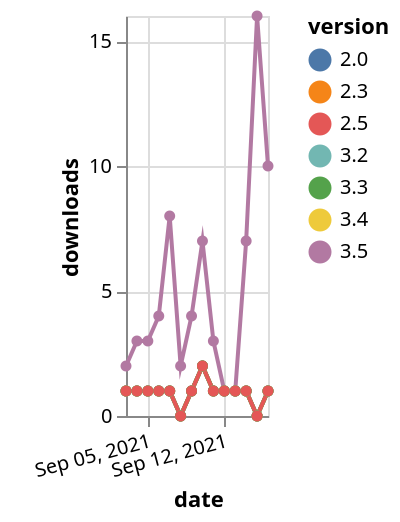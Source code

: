 {"$schema": "https://vega.github.io/schema/vega-lite/v5.json", "description": "A simple bar chart with embedded data.", "data": {"values": [{"date": "2021-09-03", "total": 1217, "delta": 2, "version": "3.5"}, {"date": "2021-09-04", "total": 1220, "delta": 3, "version": "3.5"}, {"date": "2021-09-05", "total": 1223, "delta": 3, "version": "3.5"}, {"date": "2021-09-06", "total": 1227, "delta": 4, "version": "3.5"}, {"date": "2021-09-07", "total": 1235, "delta": 8, "version": "3.5"}, {"date": "2021-09-08", "total": 1237, "delta": 2, "version": "3.5"}, {"date": "2021-09-09", "total": 1241, "delta": 4, "version": "3.5"}, {"date": "2021-09-10", "total": 1248, "delta": 7, "version": "3.5"}, {"date": "2021-09-11", "total": 1251, "delta": 3, "version": "3.5"}, {"date": "2021-09-12", "total": 1252, "delta": 1, "version": "3.5"}, {"date": "2021-09-13", "total": 1253, "delta": 1, "version": "3.5"}, {"date": "2021-09-14", "total": 1260, "delta": 7, "version": "3.5"}, {"date": "2021-09-15", "total": 1276, "delta": 16, "version": "3.5"}, {"date": "2021-09-16", "total": 1286, "delta": 10, "version": "3.5"}, {"date": "2021-09-03", "total": 876, "delta": 1, "version": "2.3"}, {"date": "2021-09-04", "total": 877, "delta": 1, "version": "2.3"}, {"date": "2021-09-05", "total": 878, "delta": 1, "version": "2.3"}, {"date": "2021-09-06", "total": 879, "delta": 1, "version": "2.3"}, {"date": "2021-09-07", "total": 880, "delta": 1, "version": "2.3"}, {"date": "2021-09-08", "total": 880, "delta": 0, "version": "2.3"}, {"date": "2021-09-09", "total": 881, "delta": 1, "version": "2.3"}, {"date": "2021-09-10", "total": 883, "delta": 2, "version": "2.3"}, {"date": "2021-09-11", "total": 884, "delta": 1, "version": "2.3"}, {"date": "2021-09-12", "total": 885, "delta": 1, "version": "2.3"}, {"date": "2021-09-13", "total": 886, "delta": 1, "version": "2.3"}, {"date": "2021-09-14", "total": 887, "delta": 1, "version": "2.3"}, {"date": "2021-09-15", "total": 887, "delta": 0, "version": "2.3"}, {"date": "2021-09-16", "total": 888, "delta": 1, "version": "2.3"}, {"date": "2021-09-03", "total": 842, "delta": 1, "version": "2.0"}, {"date": "2021-09-04", "total": 843, "delta": 1, "version": "2.0"}, {"date": "2021-09-05", "total": 844, "delta": 1, "version": "2.0"}, {"date": "2021-09-06", "total": 845, "delta": 1, "version": "2.0"}, {"date": "2021-09-07", "total": 846, "delta": 1, "version": "2.0"}, {"date": "2021-09-08", "total": 846, "delta": 0, "version": "2.0"}, {"date": "2021-09-09", "total": 847, "delta": 1, "version": "2.0"}, {"date": "2021-09-10", "total": 849, "delta": 2, "version": "2.0"}, {"date": "2021-09-11", "total": 850, "delta": 1, "version": "2.0"}, {"date": "2021-09-12", "total": 851, "delta": 1, "version": "2.0"}, {"date": "2021-09-13", "total": 852, "delta": 1, "version": "2.0"}, {"date": "2021-09-14", "total": 853, "delta": 1, "version": "2.0"}, {"date": "2021-09-15", "total": 853, "delta": 0, "version": "2.0"}, {"date": "2021-09-16", "total": 854, "delta": 1, "version": "2.0"}, {"date": "2021-09-03", "total": 291, "delta": 1, "version": "3.4"}, {"date": "2021-09-04", "total": 292, "delta": 1, "version": "3.4"}, {"date": "2021-09-05", "total": 293, "delta": 1, "version": "3.4"}, {"date": "2021-09-06", "total": 294, "delta": 1, "version": "3.4"}, {"date": "2021-09-07", "total": 295, "delta": 1, "version": "3.4"}, {"date": "2021-09-08", "total": 295, "delta": 0, "version": "3.4"}, {"date": "2021-09-09", "total": 296, "delta": 1, "version": "3.4"}, {"date": "2021-09-10", "total": 298, "delta": 2, "version": "3.4"}, {"date": "2021-09-11", "total": 299, "delta": 1, "version": "3.4"}, {"date": "2021-09-12", "total": 300, "delta": 1, "version": "3.4"}, {"date": "2021-09-13", "total": 301, "delta": 1, "version": "3.4"}, {"date": "2021-09-14", "total": 302, "delta": 1, "version": "3.4"}, {"date": "2021-09-15", "total": 302, "delta": 0, "version": "3.4"}, {"date": "2021-09-16", "total": 303, "delta": 1, "version": "3.4"}, {"date": "2021-09-03", "total": 525, "delta": 1, "version": "3.2"}, {"date": "2021-09-04", "total": 526, "delta": 1, "version": "3.2"}, {"date": "2021-09-05", "total": 527, "delta": 1, "version": "3.2"}, {"date": "2021-09-06", "total": 528, "delta": 1, "version": "3.2"}, {"date": "2021-09-07", "total": 529, "delta": 1, "version": "3.2"}, {"date": "2021-09-08", "total": 529, "delta": 0, "version": "3.2"}, {"date": "2021-09-09", "total": 530, "delta": 1, "version": "3.2"}, {"date": "2021-09-10", "total": 532, "delta": 2, "version": "3.2"}, {"date": "2021-09-11", "total": 533, "delta": 1, "version": "3.2"}, {"date": "2021-09-12", "total": 534, "delta": 1, "version": "3.2"}, {"date": "2021-09-13", "total": 535, "delta": 1, "version": "3.2"}, {"date": "2021-09-14", "total": 536, "delta": 1, "version": "3.2"}, {"date": "2021-09-15", "total": 536, "delta": 0, "version": "3.2"}, {"date": "2021-09-16", "total": 537, "delta": 1, "version": "3.2"}, {"date": "2021-09-03", "total": 550, "delta": 1, "version": "3.3"}, {"date": "2021-09-04", "total": 551, "delta": 1, "version": "3.3"}, {"date": "2021-09-05", "total": 552, "delta": 1, "version": "3.3"}, {"date": "2021-09-06", "total": 553, "delta": 1, "version": "3.3"}, {"date": "2021-09-07", "total": 554, "delta": 1, "version": "3.3"}, {"date": "2021-09-08", "total": 554, "delta": 0, "version": "3.3"}, {"date": "2021-09-09", "total": 555, "delta": 1, "version": "3.3"}, {"date": "2021-09-10", "total": 557, "delta": 2, "version": "3.3"}, {"date": "2021-09-11", "total": 558, "delta": 1, "version": "3.3"}, {"date": "2021-09-12", "total": 559, "delta": 1, "version": "3.3"}, {"date": "2021-09-13", "total": 560, "delta": 1, "version": "3.3"}, {"date": "2021-09-14", "total": 561, "delta": 1, "version": "3.3"}, {"date": "2021-09-15", "total": 561, "delta": 0, "version": "3.3"}, {"date": "2021-09-16", "total": 562, "delta": 1, "version": "3.3"}, {"date": "2021-09-03", "total": 1018, "delta": 1, "version": "2.5"}, {"date": "2021-09-04", "total": 1019, "delta": 1, "version": "2.5"}, {"date": "2021-09-05", "total": 1020, "delta": 1, "version": "2.5"}, {"date": "2021-09-06", "total": 1021, "delta": 1, "version": "2.5"}, {"date": "2021-09-07", "total": 1022, "delta": 1, "version": "2.5"}, {"date": "2021-09-08", "total": 1022, "delta": 0, "version": "2.5"}, {"date": "2021-09-09", "total": 1023, "delta": 1, "version": "2.5"}, {"date": "2021-09-10", "total": 1025, "delta": 2, "version": "2.5"}, {"date": "2021-09-11", "total": 1026, "delta": 1, "version": "2.5"}, {"date": "2021-09-12", "total": 1027, "delta": 1, "version": "2.5"}, {"date": "2021-09-13", "total": 1028, "delta": 1, "version": "2.5"}, {"date": "2021-09-14", "total": 1029, "delta": 1, "version": "2.5"}, {"date": "2021-09-15", "total": 1029, "delta": 0, "version": "2.5"}, {"date": "2021-09-16", "total": 1030, "delta": 1, "version": "2.5"}]}, "width": "container", "mark": {"type": "line", "point": {"filled": true}}, "encoding": {"x": {"field": "date", "type": "temporal", "timeUnit": "yearmonthdate", "title": "date", "axis": {"labelAngle": -15}}, "y": {"field": "delta", "type": "quantitative", "title": "downloads"}, "color": {"field": "version", "type": "nominal"}, "tooltip": {"field": "delta"}}}